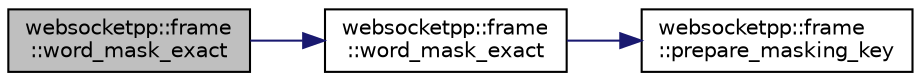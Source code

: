digraph "websocketpp::frame::word_mask_exact"
{
  edge [fontname="Helvetica",fontsize="10",labelfontname="Helvetica",labelfontsize="10"];
  node [fontname="Helvetica",fontsize="10",shape=record];
  rankdir="LR";
  Node136 [label="websocketpp::frame\l::word_mask_exact",height=0.2,width=0.4,color="black", fillcolor="grey75", style="filled", fontcolor="black"];
  Node136 -> Node137 [color="midnightblue",fontsize="10",style="solid",fontname="Helvetica"];
  Node137 [label="websocketpp::frame\l::word_mask_exact",height=0.2,width=0.4,color="black", fillcolor="white", style="filled",URL="$namespacewebsocketpp_1_1frame.html#acb2ccda66981a8a12a3b97fb4b179aa3",tooltip="Exact word aligned mask/unmask. "];
  Node137 -> Node138 [color="midnightblue",fontsize="10",style="solid",fontname="Helvetica"];
  Node138 [label="websocketpp::frame\l::prepare_masking_key",height=0.2,width=0.4,color="black", fillcolor="white", style="filled",URL="$namespacewebsocketpp_1_1frame.html#af80eee705eb39fb533cf4ab3d7a6d3bb",tooltip="Extract a masking key into a value the size of a machine word. "];
}
